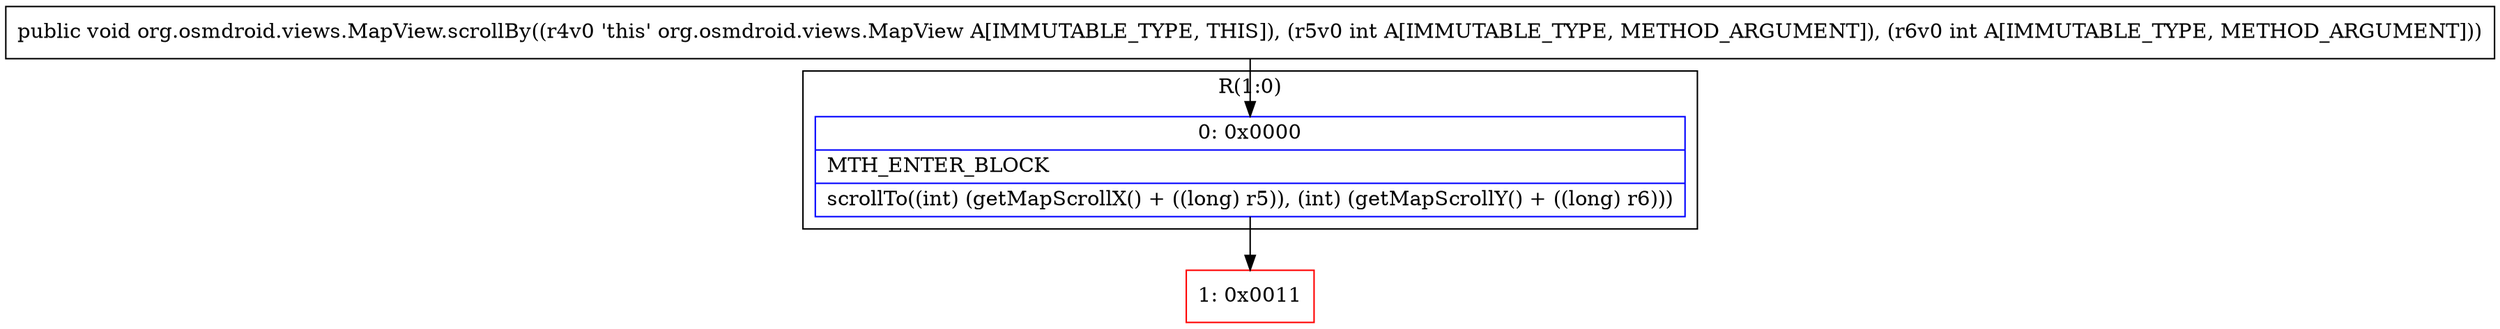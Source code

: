 digraph "CFG fororg.osmdroid.views.MapView.scrollBy(II)V" {
subgraph cluster_Region_814963787 {
label = "R(1:0)";
node [shape=record,color=blue];
Node_0 [shape=record,label="{0\:\ 0x0000|MTH_ENTER_BLOCK\l|scrollTo((int) (getMapScrollX() + ((long) r5)), (int) (getMapScrollY() + ((long) r6)))\l}"];
}
Node_1 [shape=record,color=red,label="{1\:\ 0x0011}"];
MethodNode[shape=record,label="{public void org.osmdroid.views.MapView.scrollBy((r4v0 'this' org.osmdroid.views.MapView A[IMMUTABLE_TYPE, THIS]), (r5v0 int A[IMMUTABLE_TYPE, METHOD_ARGUMENT]), (r6v0 int A[IMMUTABLE_TYPE, METHOD_ARGUMENT])) }"];
MethodNode -> Node_0;
Node_0 -> Node_1;
}

